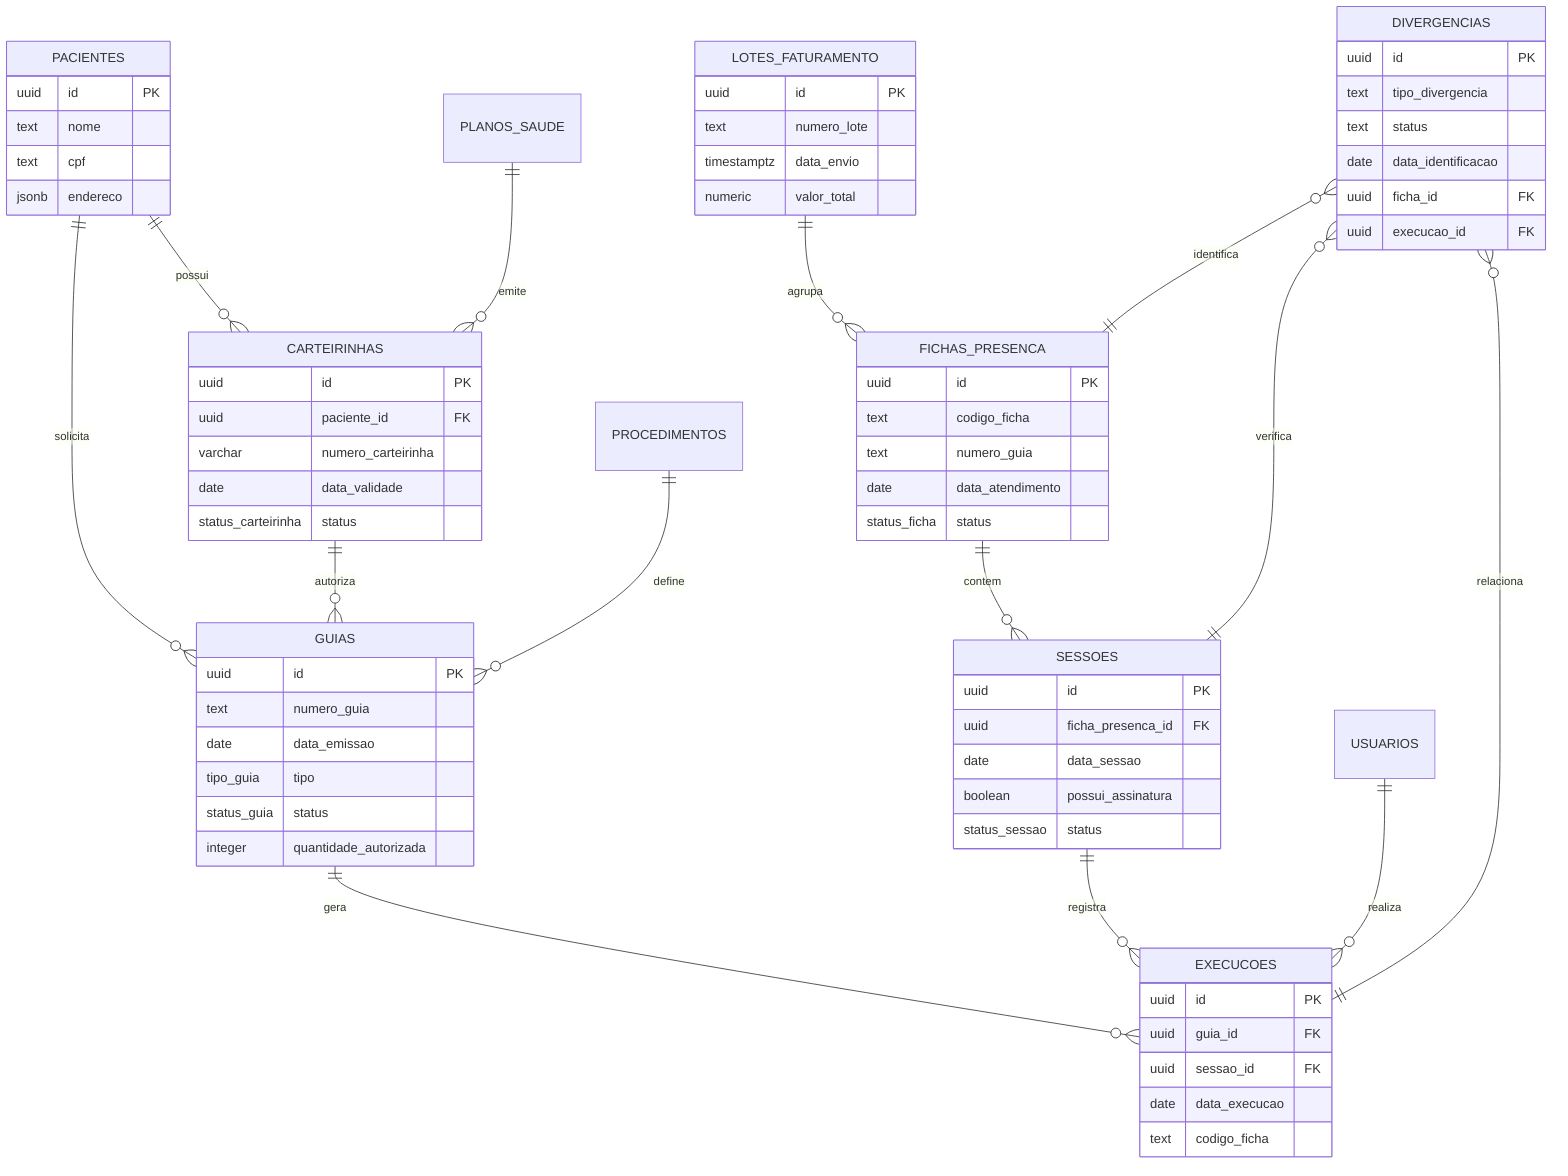erDiagram
    PACIENTES ||--o{ CARTEIRINHAS : possui
    PACIENTES ||--o{ GUIAS : solicita
    PLANOS_SAUDE ||--o{ CARTEIRINHAS : emite
    CARTEIRINHAS ||--o{ GUIAS : autoriza
    GUIAS ||--o{ EXECUCOES : gera
    PROCEDIMENTOS ||--o{ GUIAS : define
    FICHAS_PRESENCA ||--o{ SESSOES : contem
    SESSOES ||--o{ EXECUCOES : registra
    USUARIOS ||--o{ EXECUCOES : realiza
    LOTES_FATURAMENTO ||--o{ FICHAS_PRESENCA : agrupa
    DIVERGENCIAS }o--|| FICHAS_PRESENCA : identifica
    DIVERGENCIAS }o--|| EXECUCOES : relaciona
    DIVERGENCIAS }o--|| SESSOES : verifica

    PACIENTES {
        uuid id PK
        text nome
        text cpf
        jsonb endereco
    }
    
    CARTEIRINHAS {
        uuid id PK
        uuid paciente_id FK
        varchar numero_carteirinha
        date data_validade
        status_carteirinha status
    }

    GUIAS {
        uuid id PK
        text numero_guia
        date data_emissao
        tipo_guia tipo
        status_guia status
        integer quantidade_autorizada
    }

    FICHAS_PRESENCA {
        uuid id PK
        text codigo_ficha
        text numero_guia
        date data_atendimento
        status_ficha status
    }

    SESSOES {
        uuid id PK
        uuid ficha_presenca_id FK
        date data_sessao
        boolean possui_assinatura
        status_sessao status
    }

    EXECUCOES {
        uuid id PK
        uuid guia_id FK
        uuid sessao_id FK
        date data_execucao
        text codigo_ficha
    }

    DIVERGENCIAS {
        uuid id PK
        text tipo_divergencia
        text status
        date data_identificacao
        uuid ficha_id FK
        uuid execucao_id FK
    }

    LOTES_FATURAMENTO {
        uuid id PK
        text numero_lote
        timestamptz data_envio
        numeric valor_total
    }